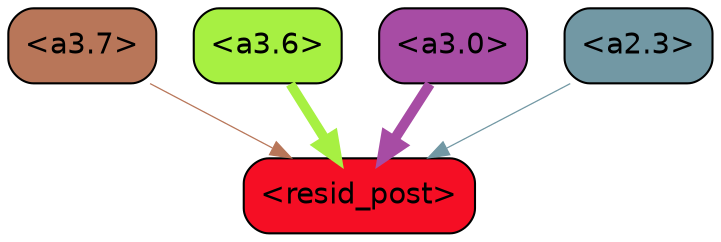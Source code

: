 strict digraph "" {
	graph [bgcolor=transparent,
		layout=dot,
		overlap=false,
		splines=true
	];
	"<a3.7>"	[color=black,
		fillcolor="#b87659",
		fontname=Helvetica,
		shape=box,
		style="filled, rounded"];
	"<resid_post>"	[color=black,
		fillcolor="#f50e24",
		fontname=Helvetica,
		shape=box,
		style="filled, rounded"];
	"<a3.7>" -> "<resid_post>"	[color="#b87659",
		penwidth=0.6];
	"<a3.6>"	[color=black,
		fillcolor="#a7f042",
		fontname=Helvetica,
		shape=box,
		style="filled, rounded"];
	"<a3.6>" -> "<resid_post>"	[color="#a7f042",
		penwidth=4.7534414529800415];
	"<a3.0>"	[color=black,
		fillcolor="#a74ca4",
		fontname=Helvetica,
		shape=box,
		style="filled, rounded"];
	"<a3.0>" -> "<resid_post>"	[color="#a74ca4",
		penwidth=4.898576855659485];
	"<a2.3>"	[color=black,
		fillcolor="#7298a4",
		fontname=Helvetica,
		shape=box,
		style="filled, rounded"];
	"<a2.3>" -> "<resid_post>"	[color="#7298a4",
		penwidth=0.6];
}
